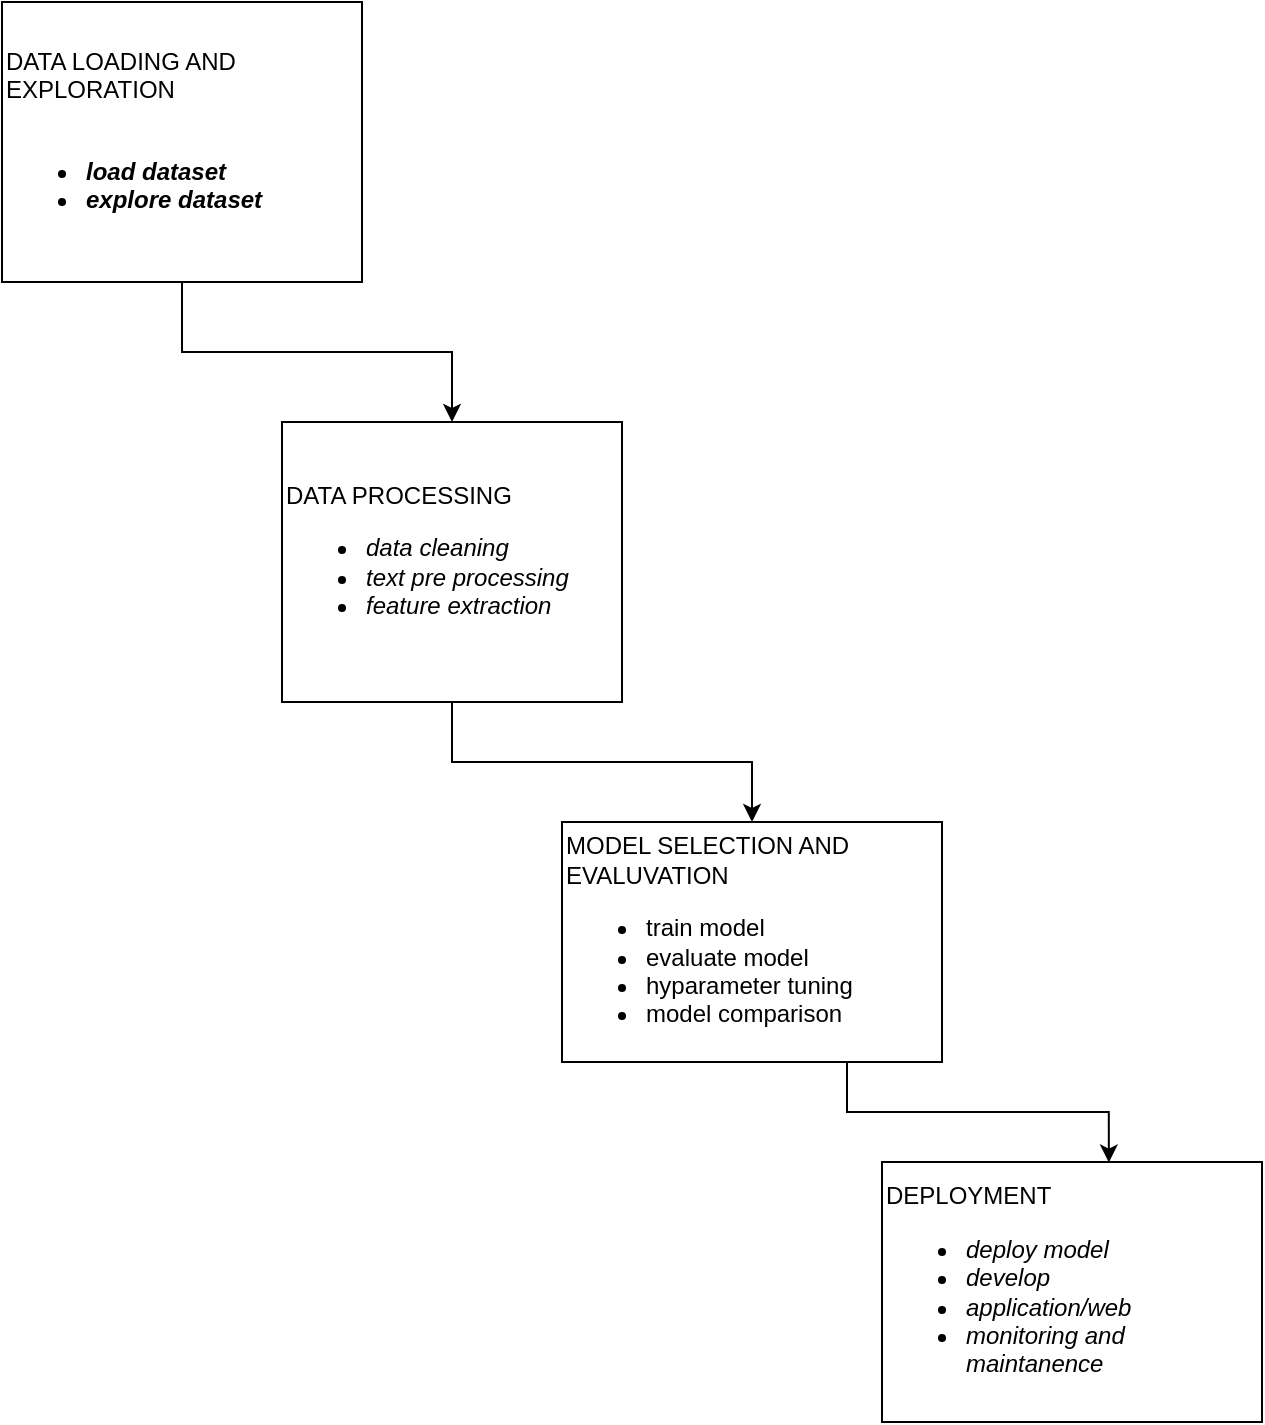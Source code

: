 <mxfile version="24.2.5" type="google">
  <diagram name="Page-1" id="otVqqcOuoc6NpncY7Raj">
    <mxGraphModel grid="1" page="1" gridSize="10" guides="1" tooltips="1" connect="1" arrows="1" fold="1" pageScale="1" pageWidth="850" pageHeight="1100" math="0" shadow="0">
      <root>
        <mxCell id="0" />
        <mxCell id="1" parent="0" />
        <mxCell id="GLFAHEb9D5CYDE2ms4Of-14" value="" style="edgeStyle=orthogonalEdgeStyle;rounded=0;orthogonalLoop=1;jettySize=auto;html=1;" edge="1" parent="1" source="GLFAHEb9D5CYDE2ms4Of-2" target="GLFAHEb9D5CYDE2ms4Of-4">
          <mxGeometry relative="1" as="geometry" />
        </mxCell>
        <mxCell id="GLFAHEb9D5CYDE2ms4Of-2" value="DATA LOADING AND EXPLORATION&lt;div&gt;&lt;br&gt;&lt;/div&gt;&lt;div&gt;&lt;ul&gt;&lt;li&gt;&lt;b&gt;&lt;i&gt;load dataset&amp;nbsp;&lt;/i&gt;&lt;/b&gt;&lt;/li&gt;&lt;li&gt;&lt;b&gt;&lt;i&gt;explore dataset&lt;/i&gt;&lt;/b&gt;&lt;/li&gt;&lt;/ul&gt;&lt;/div&gt;" style="rounded=0;whiteSpace=wrap;html=1;align=left;" vertex="1" parent="1">
          <mxGeometry x="10" y="90" width="180" height="140" as="geometry" />
        </mxCell>
        <mxCell id="GLFAHEb9D5CYDE2ms4Of-15" value="" style="edgeStyle=orthogonalEdgeStyle;rounded=0;orthogonalLoop=1;jettySize=auto;html=1;" edge="1" parent="1" source="GLFAHEb9D5CYDE2ms4Of-4" target="GLFAHEb9D5CYDE2ms4Of-5">
          <mxGeometry relative="1" as="geometry" />
        </mxCell>
        <mxCell id="GLFAHEb9D5CYDE2ms4Of-4" value="DATA PROCESSING&amp;nbsp;&lt;div&gt;&lt;ul&gt;&lt;li&gt;&lt;i&gt;data cleaning&amp;nbsp;&lt;/i&gt;&lt;/li&gt;&lt;li&gt;&lt;i&gt;text pre processing&amp;nbsp;&lt;/i&gt;&lt;/li&gt;&lt;li&gt;&lt;i&gt;feature extraction&lt;/i&gt;&lt;/li&gt;&lt;/ul&gt;&lt;/div&gt;" style="rounded=0;whiteSpace=wrap;html=1;align=left;" vertex="1" parent="1">
          <mxGeometry x="150" y="300" width="170" height="140" as="geometry" />
        </mxCell>
        <mxCell id="GLFAHEb9D5CYDE2ms4Of-5" value="MODEL SELECTION AND EVALUVATION&lt;div&gt;&lt;ul&gt;&lt;li&gt;train model&lt;/li&gt;&lt;li&gt;evaluate model&lt;/li&gt;&lt;li&gt;hyparameter tuning&amp;nbsp;&lt;/li&gt;&lt;li&gt;model comparison&lt;/li&gt;&lt;/ul&gt;&lt;/div&gt;" style="rounded=0;whiteSpace=wrap;html=1;align=left;" vertex="1" parent="1">
          <mxGeometry x="290" y="500" width="190" height="120" as="geometry" />
        </mxCell>
        <mxCell id="GLFAHEb9D5CYDE2ms4Of-6" value="DEPLOYMENT&lt;div&gt;&lt;ul&gt;&lt;li&gt;&lt;i&gt;deploy model&lt;/i&gt;&lt;/li&gt;&lt;li&gt;&lt;i&gt;develop&lt;/i&gt;&lt;/li&gt;&lt;li&gt;&lt;i&gt;application/web&lt;/i&gt;&lt;/li&gt;&lt;li&gt;&lt;i&gt;monitoring and maintanence&lt;/i&gt;&lt;/li&gt;&lt;/ul&gt;&lt;/div&gt;" style="rounded=0;whiteSpace=wrap;html=1;align=left;" vertex="1" parent="1">
          <mxGeometry x="450" y="670" width="190" height="130" as="geometry" />
        </mxCell>
        <mxCell id="GLFAHEb9D5CYDE2ms4Of-19" style="edgeStyle=orthogonalEdgeStyle;rounded=0;orthogonalLoop=1;jettySize=auto;html=1;exitX=0.75;exitY=1;exitDx=0;exitDy=0;entryX=0.597;entryY=0.002;entryDx=0;entryDy=0;entryPerimeter=0;" edge="1" parent="1" source="GLFAHEb9D5CYDE2ms4Of-5" target="GLFAHEb9D5CYDE2ms4Of-6">
          <mxGeometry relative="1" as="geometry" />
        </mxCell>
      </root>
    </mxGraphModel>
  </diagram>
</mxfile>
